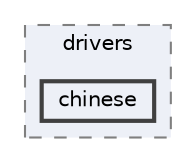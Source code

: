 digraph "chinese"
{
 // LATEX_PDF_SIZE
  bgcolor="transparent";
  edge [fontname=Helvetica,fontsize=10,labelfontname=Helvetica,labelfontsize=10];
  node [fontname=Helvetica,fontsize=10,shape=box,height=0.2,width=0.4];
  compound=true
  subgraph clusterdir_4fe5cf12322eb0f9892753dc20f1484c {
    graph [ bgcolor="#edf0f7", pencolor="grey50", label="drivers", fontname=Helvetica,fontsize=10 style="filled,dashed", URL="dir_4fe5cf12322eb0f9892753dc20f1484c.html",tooltip=""]
  dir_95fba6266b3976e128013f29d7c7670d [label="chinese", fillcolor="#edf0f7", color="grey25", style="filled,bold", URL="dir_95fba6266b3976e128013f29d7c7670d.html",tooltip=""];
  }
}
